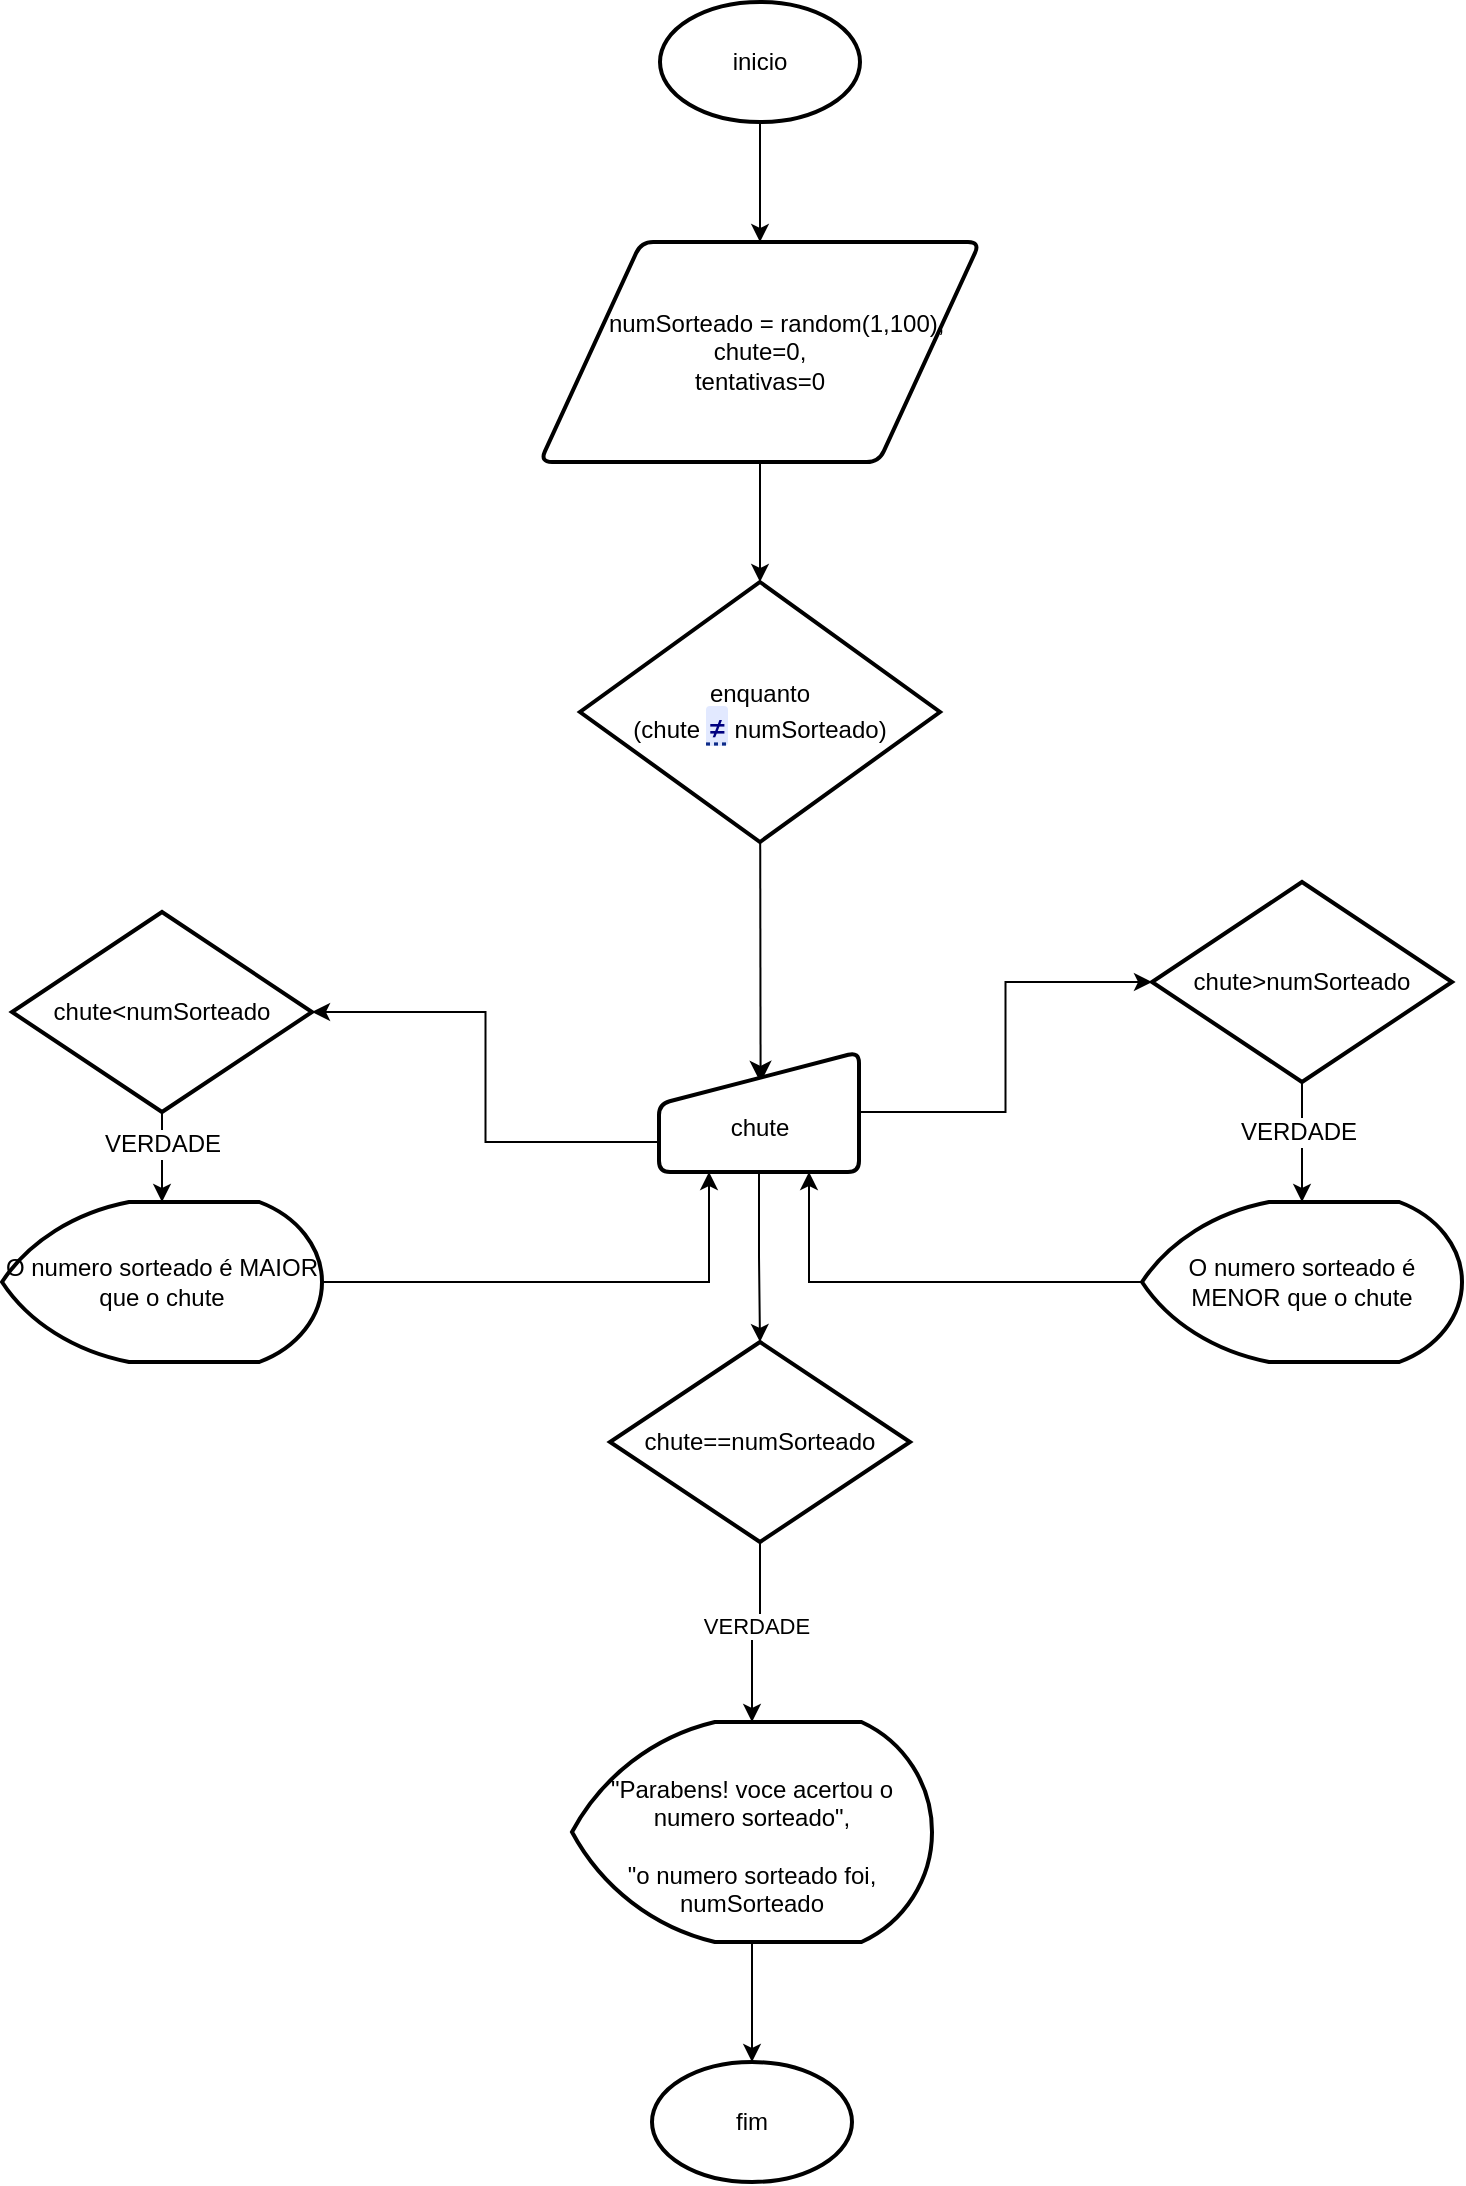 <mxfile version="24.5.5" type="device">
  <diagram id="oNUSkFN7Dylbwa7O4PGP" name="Página-1">
    <mxGraphModel dx="762" dy="611" grid="1" gridSize="10" guides="1" tooltips="1" connect="1" arrows="1" fold="1" page="1" pageScale="1" pageWidth="827" pageHeight="1169" math="0" shadow="0">
      <root>
        <mxCell id="0" />
        <mxCell id="1" parent="0" />
        <mxCell id="nWWfup0uhMJ-vyKWh-1x-3" value="" style="edgeStyle=orthogonalEdgeStyle;rounded=0;orthogonalLoop=1;jettySize=auto;html=1;" parent="1" source="nWWfup0uhMJ-vyKWh-1x-1" target="nWWfup0uhMJ-vyKWh-1x-2" edge="1">
          <mxGeometry relative="1" as="geometry" />
        </mxCell>
        <mxCell id="nWWfup0uhMJ-vyKWh-1x-1" value="inicio" style="strokeWidth=2;html=1;shape=mxgraph.flowchart.start_1;whiteSpace=wrap;" parent="1" vertex="1">
          <mxGeometry x="364" y="30" width="100" height="60" as="geometry" />
        </mxCell>
        <mxCell id="nWWfup0uhMJ-vyKWh-1x-5" value="" style="edgeStyle=orthogonalEdgeStyle;rounded=0;orthogonalLoop=1;jettySize=auto;html=1;" parent="1" source="nWWfup0uhMJ-vyKWh-1x-2" target="nWWfup0uhMJ-vyKWh-1x-4" edge="1">
          <mxGeometry relative="1" as="geometry" />
        </mxCell>
        <mxCell id="nWWfup0uhMJ-vyKWh-1x-2" value="&amp;nbsp; &amp;nbsp; &amp;nbsp;numSorteado = random(1,100),&lt;div&gt;chute=0,&lt;/div&gt;&lt;div&gt;tentativas=0&lt;/div&gt;" style="shape=parallelogram;html=1;strokeWidth=2;perimeter=parallelogramPerimeter;whiteSpace=wrap;rounded=1;arcSize=12;size=0.23;" parent="1" vertex="1">
          <mxGeometry x="304" y="150" width="220" height="110" as="geometry" />
        </mxCell>
        <mxCell id="IkkTuNsLlb1yqxXQUWzn-1" value="" style="edgeStyle=none;curved=1;rounded=0;orthogonalLoop=1;jettySize=auto;html=1;fontSize=12;startSize=8;endSize=8;entryX=0.508;entryY=0.257;entryDx=0;entryDy=0;entryPerimeter=0;" edge="1" parent="1" source="nWWfup0uhMJ-vyKWh-1x-4" target="nWWfup0uhMJ-vyKWh-1x-8">
          <mxGeometry relative="1" as="geometry" />
        </mxCell>
        <mxCell id="nWWfup0uhMJ-vyKWh-1x-4" value="&lt;div&gt;enquanto&lt;/div&gt;(chute&amp;nbsp;&lt;a style=&quot;color: rgb(0, 0, 128); text-decoration-color: rgb(14, 44, 137); text-underline-offset: 3px; border-radius: 2px; cursor: pointer; background: rgb(226, 233, 255); font-family: -apple-system, Roboto, SegoeUI, &amp;quot;Segoe UI&amp;quot;, &amp;quot;Helvetica Neue&amp;quot;, Helvetica, &amp;quot;Microsoft YaHei&amp;quot;, &amp;quot;Meiryo UI&amp;quot;, Meiryo, &amp;quot;Arial Unicode MS&amp;quot;, sans-serif; font-size: 16px; text-align: left; text-decoration-style: dotted !important;&quot; data-tgpsgid=&quot;d_anstgsen0&quot; href=&quot;https://www.bing.com/ck/a?!&amp;amp;&amp;amp;p=f1a5c28b21f390d8JmltdHM9MTcxODc1NTIwMCZpZ3VpZD0wOGVjZmViMi1lMTZjLTY1YjUtMGJjMi1lYTI5ZTBkZDY0MmImaW5zaWQ9NTk0Nw&amp;amp;ptn=3&amp;amp;ver=2&amp;amp;hsh=3&amp;amp;fclid=08ecfeb2-e16c-65b5-0bc2-ea29e0dd642b&amp;amp;psq=simbolo+diferente&amp;amp;u=a1aHR0cHM6Ly93d3cuZnJlZWNvZGVjYW1wLm9yZy9wb3J0dWd1ZXNlL25ld3Mvby1zaW5hbC1kZS1kaWZlcmVudGUtY29tby1mYXplci1vLXNpbWJvbG8tZGUtZGlmZXJlbmNhLw&amp;amp;ntb=1&quot; target=&quot;_blank&quot; data-tg-citations=&quot;1&quot; class=&quot;sh-anchor&quot;&gt;≠&lt;/a&gt;&amp;nbsp;numSorteado)" style="strokeWidth=2;html=1;shape=mxgraph.flowchart.decision;whiteSpace=wrap;" parent="1" vertex="1">
          <mxGeometry x="324" y="320" width="180" height="130" as="geometry" />
        </mxCell>
        <mxCell id="nWWfup0uhMJ-vyKWh-1x-12" value="" style="edgeStyle=orthogonalEdgeStyle;rounded=0;orthogonalLoop=1;jettySize=auto;html=1;" parent="1" source="nWWfup0uhMJ-vyKWh-1x-8" target="nWWfup0uhMJ-vyKWh-1x-10" edge="1">
          <mxGeometry relative="1" as="geometry" />
        </mxCell>
        <mxCell id="nWWfup0uhMJ-vyKWh-1x-25" value="" style="edgeStyle=orthogonalEdgeStyle;rounded=0;orthogonalLoop=1;jettySize=auto;html=1;" parent="1" source="nWWfup0uhMJ-vyKWh-1x-8" target="nWWfup0uhMJ-vyKWh-1x-24" edge="1">
          <mxGeometry relative="1" as="geometry" />
        </mxCell>
        <mxCell id="nWWfup0uhMJ-vyKWh-1x-8" value="&lt;div&gt;&lt;br&gt;&lt;/div&gt;chute" style="html=1;strokeWidth=2;shape=manualInput;whiteSpace=wrap;rounded=1;size=26;arcSize=11;" parent="1" vertex="1">
          <mxGeometry x="363.5" y="555" width="100" height="60" as="geometry" />
        </mxCell>
        <mxCell id="nWWfup0uhMJ-vyKWh-1x-15" value="" style="edgeStyle=orthogonalEdgeStyle;rounded=0;orthogonalLoop=1;jettySize=auto;html=1;" parent="1" source="nWWfup0uhMJ-vyKWh-1x-10" target="nWWfup0uhMJ-vyKWh-1x-14" edge="1">
          <mxGeometry relative="1" as="geometry" />
        </mxCell>
        <mxCell id="nWWfup0uhMJ-vyKWh-1x-27" value="VERDADE" style="edgeLabel;html=1;align=center;verticalAlign=middle;resizable=0;points=[];" parent="nWWfup0uhMJ-vyKWh-1x-15" vertex="1" connectable="0">
          <mxGeometry x="-0.093" y="-2" relative="1" as="geometry">
            <mxPoint y="-1" as="offset" />
          </mxGeometry>
        </mxCell>
        <mxCell id="nWWfup0uhMJ-vyKWh-1x-10" value="chute==numSorteado" style="strokeWidth=2;html=1;shape=mxgraph.flowchart.decision;whiteSpace=wrap;" parent="1" vertex="1">
          <mxGeometry x="339" y="700" width="150" height="100" as="geometry" />
        </mxCell>
        <mxCell id="nWWfup0uhMJ-vyKWh-1x-39" value="" style="edgeStyle=orthogonalEdgeStyle;rounded=0;orthogonalLoop=1;jettySize=auto;html=1;" parent="1" source="nWWfup0uhMJ-vyKWh-1x-14" target="nWWfup0uhMJ-vyKWh-1x-38" edge="1">
          <mxGeometry relative="1" as="geometry" />
        </mxCell>
        <mxCell id="nWWfup0uhMJ-vyKWh-1x-14" value="&lt;div&gt;&lt;br&gt;&lt;/div&gt;&quot;Parabens! voce acertou o numero sorteado&quot;,&lt;div&gt;&lt;br&gt;&lt;/div&gt;&lt;div&gt;&quot;o numero sorteado foi, numSorteado&lt;/div&gt;" style="strokeWidth=2;html=1;shape=mxgraph.flowchart.display;whiteSpace=wrap;" parent="1" vertex="1">
          <mxGeometry x="320" y="890" width="180" height="110" as="geometry" />
        </mxCell>
        <mxCell id="nWWfup0uhMJ-vyKWh-1x-35" value="" style="edgeStyle=orthogonalEdgeStyle;rounded=0;orthogonalLoop=1;jettySize=auto;html=1;" parent="1" source="nWWfup0uhMJ-vyKWh-1x-24" target="nWWfup0uhMJ-vyKWh-1x-34" edge="1">
          <mxGeometry relative="1" as="geometry" />
        </mxCell>
        <mxCell id="IkkTuNsLlb1yqxXQUWzn-3" value="VERDADE" style="edgeLabel;html=1;align=center;verticalAlign=middle;resizable=0;points=[];fontSize=12;" vertex="1" connectable="0" parent="nWWfup0uhMJ-vyKWh-1x-35">
          <mxGeometry x="-0.18" y="-2" relative="1" as="geometry">
            <mxPoint as="offset" />
          </mxGeometry>
        </mxCell>
        <mxCell id="nWWfup0uhMJ-vyKWh-1x-24" value="chute&amp;gt;numSorteado" style="strokeWidth=2;html=1;shape=mxgraph.flowchart.decision;whiteSpace=wrap;" parent="1" vertex="1">
          <mxGeometry x="610" y="470" width="150" height="100" as="geometry" />
        </mxCell>
        <mxCell id="nWWfup0uhMJ-vyKWh-1x-32" value="" style="edgeStyle=orthogonalEdgeStyle;rounded=0;orthogonalLoop=1;jettySize=auto;html=1;" parent="1" source="nWWfup0uhMJ-vyKWh-1x-29" target="nWWfup0uhMJ-vyKWh-1x-31" edge="1">
          <mxGeometry relative="1" as="geometry" />
        </mxCell>
        <mxCell id="IkkTuNsLlb1yqxXQUWzn-4" value="VERDADE" style="edgeLabel;html=1;align=center;verticalAlign=middle;resizable=0;points=[];fontSize=12;" vertex="1" connectable="0" parent="nWWfup0uhMJ-vyKWh-1x-32">
          <mxGeometry x="-0.307" relative="1" as="geometry">
            <mxPoint as="offset" />
          </mxGeometry>
        </mxCell>
        <mxCell id="nWWfup0uhMJ-vyKWh-1x-29" value="chute&amp;lt;numSorteado" style="strokeWidth=2;html=1;shape=mxgraph.flowchart.decision;whiteSpace=wrap;" parent="1" vertex="1">
          <mxGeometry x="40" y="485" width="150" height="100" as="geometry" />
        </mxCell>
        <mxCell id="nWWfup0uhMJ-vyKWh-1x-30" style="edgeStyle=orthogonalEdgeStyle;rounded=0;orthogonalLoop=1;jettySize=auto;html=1;exitX=0;exitY=0.75;exitDx=0;exitDy=0;entryX=1;entryY=0.5;entryDx=0;entryDy=0;entryPerimeter=0;" parent="1" source="nWWfup0uhMJ-vyKWh-1x-8" target="nWWfup0uhMJ-vyKWh-1x-29" edge="1">
          <mxGeometry relative="1" as="geometry" />
        </mxCell>
        <mxCell id="nWWfup0uhMJ-vyKWh-1x-36" style="edgeStyle=orthogonalEdgeStyle;rounded=0;orthogonalLoop=1;jettySize=auto;html=1;exitX=1;exitY=0.5;exitDx=0;exitDy=0;exitPerimeter=0;entryX=0.25;entryY=1;entryDx=0;entryDy=0;" parent="1" source="nWWfup0uhMJ-vyKWh-1x-31" target="nWWfup0uhMJ-vyKWh-1x-8" edge="1">
          <mxGeometry relative="1" as="geometry" />
        </mxCell>
        <mxCell id="nWWfup0uhMJ-vyKWh-1x-31" value="O numero sorteado é MAIOR que o chute" style="strokeWidth=2;html=1;shape=mxgraph.flowchart.display;whiteSpace=wrap;" parent="1" vertex="1">
          <mxGeometry x="35" y="630" width="160" height="80" as="geometry" />
        </mxCell>
        <mxCell id="nWWfup0uhMJ-vyKWh-1x-37" style="edgeStyle=orthogonalEdgeStyle;rounded=0;orthogonalLoop=1;jettySize=auto;html=1;exitX=0;exitY=0.5;exitDx=0;exitDy=0;exitPerimeter=0;entryX=0.75;entryY=1;entryDx=0;entryDy=0;" parent="1" source="nWWfup0uhMJ-vyKWh-1x-34" target="nWWfup0uhMJ-vyKWh-1x-8" edge="1">
          <mxGeometry relative="1" as="geometry" />
        </mxCell>
        <mxCell id="nWWfup0uhMJ-vyKWh-1x-34" value="O numero sorteado é MENOR que o chute" style="strokeWidth=2;html=1;shape=mxgraph.flowchart.display;whiteSpace=wrap;" parent="1" vertex="1">
          <mxGeometry x="605" y="630" width="160" height="80" as="geometry" />
        </mxCell>
        <mxCell id="nWWfup0uhMJ-vyKWh-1x-38" value="fim" style="strokeWidth=2;html=1;shape=mxgraph.flowchart.start_1;whiteSpace=wrap;" parent="1" vertex="1">
          <mxGeometry x="360" y="1060" width="100" height="60" as="geometry" />
        </mxCell>
      </root>
    </mxGraphModel>
  </diagram>
</mxfile>
